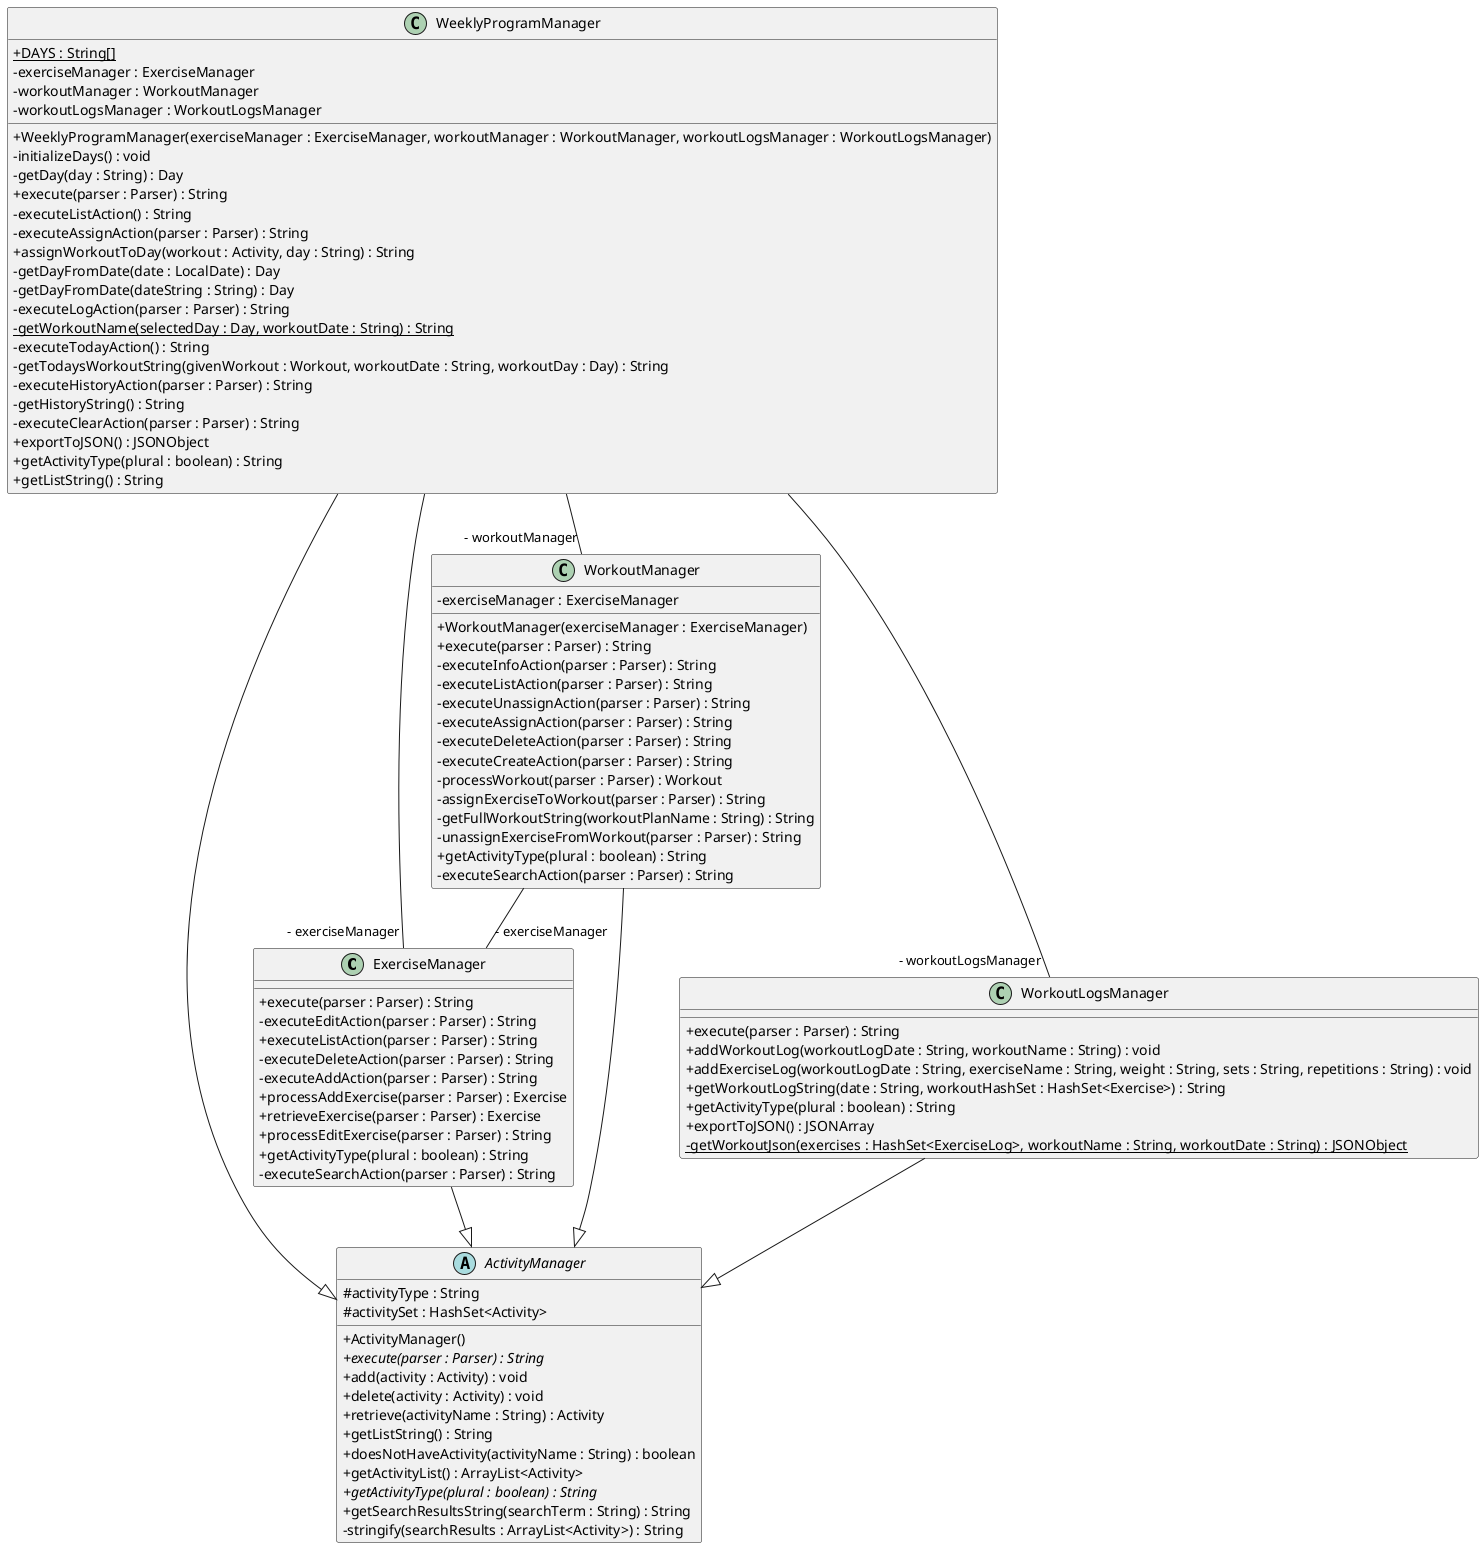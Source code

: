 @startuml
skinparam classAttributeIconSize 0
class ExerciseManager{
+ execute(parser : Parser) : String
- executeEditAction(parser : Parser) : String
+ executeListAction(parser : Parser) : String
- executeDeleteAction(parser : Parser) : String
- executeAddAction(parser : Parser) : String
+ processAddExercise(parser : Parser) : Exercise
+ retrieveExercise(parser : Parser) : Exercise
+ processEditExercise(parser : Parser) : String
+ getActivityType(plural : boolean) : String
- executeSearchAction(parser : Parser) : String
}
ExerciseManager --|> ActivityManager
class WorkoutLogsManager{
+ execute(parser : Parser) : String
+ addWorkoutLog(workoutLogDate : String, workoutName : String) : void
+ addExerciseLog(workoutLogDate : String, exerciseName : String, weight : String, sets : String, repetitions : String) : void
+ getWorkoutLogString(date : String, workoutHashSet : HashSet<Exercise>) : String
+ getActivityType(plural : boolean) : String
+ exportToJSON() : JSONArray
- {static} getWorkoutJson(exercises : HashSet<ExerciseLog>, workoutName : String, workoutDate : String) : JSONObject
}
WorkoutLogsManager --|> ActivityManager
class WorkoutManager{
- exerciseManager : ExerciseManager
+ WorkoutManager(exerciseManager : ExerciseManager)
+ execute(parser : Parser) : String
- executeInfoAction(parser : Parser) : String
- executeListAction(parser : Parser) : String
- executeUnassignAction(parser : Parser) : String
- executeAssignAction(parser : Parser) : String
- executeDeleteAction(parser : Parser) : String
- executeCreateAction(parser : Parser) : String
- processWorkout(parser : Parser) : Workout
- assignExerciseToWorkout(parser : Parser) : String
- getFullWorkoutString(workoutPlanName : String) : String
- unassignExerciseFromWorkout(parser : Parser) : String
+ getActivityType(plural : boolean) : String
- executeSearchAction(parser : Parser) : String
}
WorkoutManager --|> ActivityManager
abstract class ActivityManager{
# activityType : String
# activitySet : HashSet<Activity>
+ ActivityManager()
+ {abstract} execute(parser : Parser) : String
+ add(activity : Activity) : void
+ delete(activity : Activity) : void
+ retrieve(activityName : String) : Activity
+ getListString() : String
+ doesNotHaveActivity(activityName : String) : boolean
+ getActivityList() : ArrayList<Activity>
+ {abstract} getActivityType(plural : boolean) : String
+ getSearchResultsString(searchTerm : String) : String
- stringify(searchResults : ArrayList<Activity>) : String
}
class WeeklyProgramManager{
+ {static} DAYS : String[]
- exerciseManager : ExerciseManager
- workoutManager : WorkoutManager
- workoutLogsManager : WorkoutLogsManager
+ WeeklyProgramManager(exerciseManager : ExerciseManager, workoutManager : WorkoutManager, workoutLogsManager : WorkoutLogsManager)
- initializeDays() : void
- getDay(day : String) : Day
+ execute(parser : Parser) : String
- executeListAction() : String
- executeAssignAction(parser : Parser) : String
+ assignWorkoutToDay(workout : Activity, day : String) : String
- getDayFromDate(date : LocalDate) : Day
- getDayFromDate(dateString : String) : Day
- executeLogAction(parser : Parser) : String
- {static} getWorkoutName(selectedDay : Day, workoutDate : String) : String
- executeTodayAction() : String
- getTodaysWorkoutString(givenWorkout : Workout, workoutDate : String, workoutDay : Day) : String
- executeHistoryAction(parser : Parser) : String
- getHistoryString() : String
- executeClearAction(parser : Parser) : String
+ exportToJSON() : JSONObject
+ getActivityType(plural : boolean) : String
+ getListString() : String
}
WeeklyProgramManager --|> ActivityManager
WorkoutManager--"- exerciseManager" ExerciseManager
WeeklyProgramManager--"- exerciseManager" ExerciseManager
WeeklyProgramManager--"- workoutManager" WorkoutManager
WeeklyProgramManager--"- workoutLogsManager" WorkoutLogsManager
@enduml